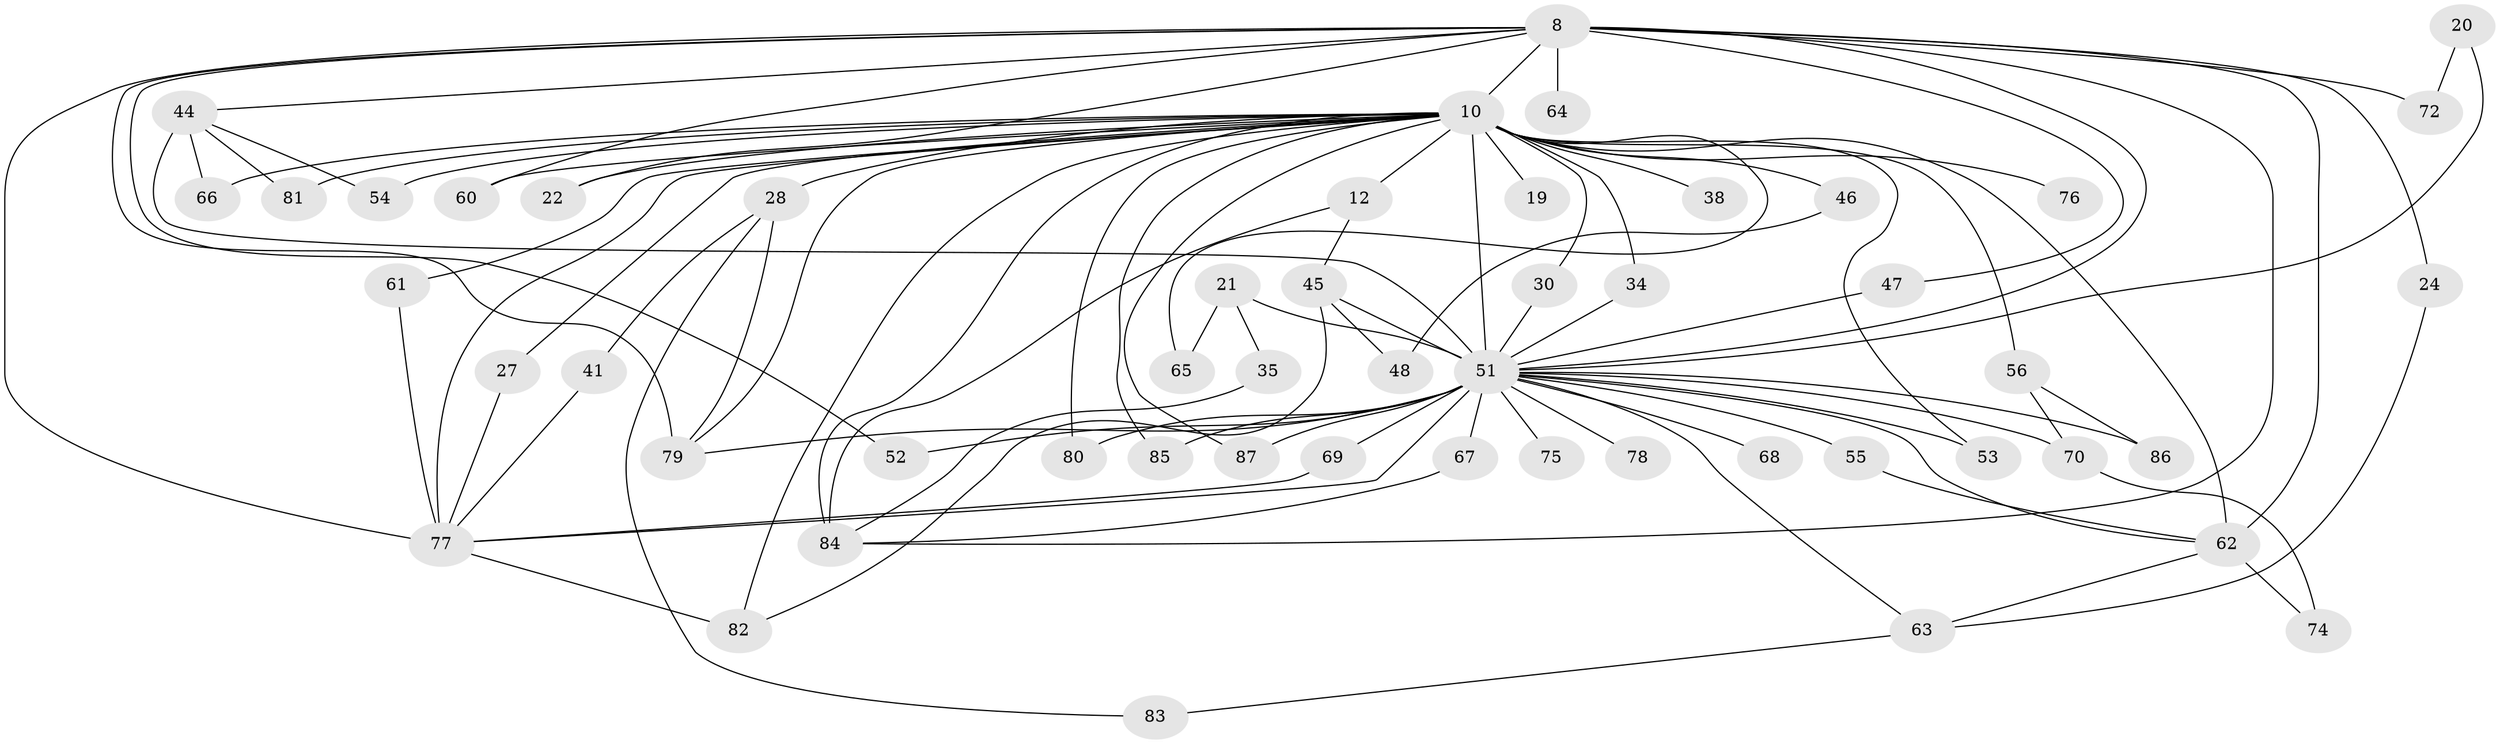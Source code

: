 // original degree distribution, {31: 0.011494252873563218, 16: 0.011494252873563218, 20: 0.034482758620689655, 12: 0.011494252873563218, 24: 0.011494252873563218, 13: 0.011494252873563218, 17: 0.022988505747126436, 4: 0.11494252873563218, 6: 0.022988505747126436, 3: 0.19540229885057472, 5: 0.034482758620689655, 2: 0.5172413793103449}
// Generated by graph-tools (version 1.1) at 2025/47/03/04/25 21:47:03]
// undirected, 52 vertices, 94 edges
graph export_dot {
graph [start="1"]
  node [color=gray90,style=filled];
  8 [super="+2"];
  10 [super="+3+1"];
  12;
  19;
  20;
  21;
  22;
  24;
  27;
  28 [super="+13"];
  30;
  34;
  35;
  38;
  41;
  44 [super="+37+23"];
  45 [super="+18"];
  46;
  47;
  48;
  51 [super="+39+36+6+9"];
  52;
  53;
  54;
  55;
  56;
  60;
  61;
  62 [super="+59+58"];
  63 [super="+16"];
  64;
  65;
  66;
  67;
  68 [super="+26"];
  69;
  70;
  72 [super="+11"];
  74;
  75;
  76;
  77 [super="+40+50+7"];
  78;
  79 [super="+73+49"];
  80;
  81;
  82 [super="+57"];
  83;
  84 [super="+43+71+29"];
  85;
  86;
  87;
  8 -- 10 [weight=6];
  8 -- 22;
  8 -- 47;
  8 -- 60;
  8 -- 64 [weight=2];
  8 -- 72 [weight=3];
  8 -- 52;
  8 -- 24;
  8 -- 44;
  8 -- 62;
  8 -- 77 [weight=4];
  8 -- 51 [weight=7];
  8 -- 79;
  8 -- 84;
  10 -- 12 [weight=2];
  10 -- 27;
  10 -- 46 [weight=2];
  10 -- 53;
  10 -- 56 [weight=2];
  10 -- 76 [weight=2];
  10 -- 80;
  10 -- 66;
  10 -- 19 [weight=2];
  10 -- 85;
  10 -- 87;
  10 -- 28 [weight=3];
  10 -- 34;
  10 -- 38 [weight=2];
  10 -- 60;
  10 -- 65;
  10 -- 81;
  10 -- 22;
  10 -- 30;
  10 -- 54;
  10 -- 61;
  10 -- 62 [weight=4];
  10 -- 77 [weight=8];
  10 -- 51 [weight=10];
  10 -- 82;
  10 -- 79;
  10 -- 84 [weight=3];
  12 -- 45;
  12 -- 84;
  20 -- 72;
  20 -- 51;
  21 -- 35;
  21 -- 65;
  21 -- 51 [weight=2];
  24 -- 63;
  27 -- 77;
  28 -- 83;
  28 -- 41;
  28 -- 79;
  30 -- 51;
  34 -- 51;
  35 -- 84;
  41 -- 77;
  44 -- 54;
  44 -- 51 [weight=4];
  44 -- 81;
  44 -- 66;
  45 -- 48;
  45 -- 82;
  45 -- 51 [weight=2];
  46 -- 48;
  47 -- 51;
  51 -- 87;
  51 -- 75 [weight=2];
  51 -- 77 [weight=8];
  51 -- 67 [weight=2];
  51 -- 68 [weight=3];
  51 -- 69;
  51 -- 80;
  51 -- 52;
  51 -- 55;
  51 -- 70;
  51 -- 78 [weight=2];
  51 -- 85;
  51 -- 86;
  51 -- 53;
  51 -- 62;
  51 -- 63 [weight=2];
  51 -- 79 [weight=4];
  55 -- 62;
  56 -- 70;
  56 -- 86;
  61 -- 77;
  62 -- 74;
  62 -- 63 [weight=2];
  63 -- 83;
  67 -- 84;
  69 -- 77;
  70 -- 74;
  77 -- 82;
}
